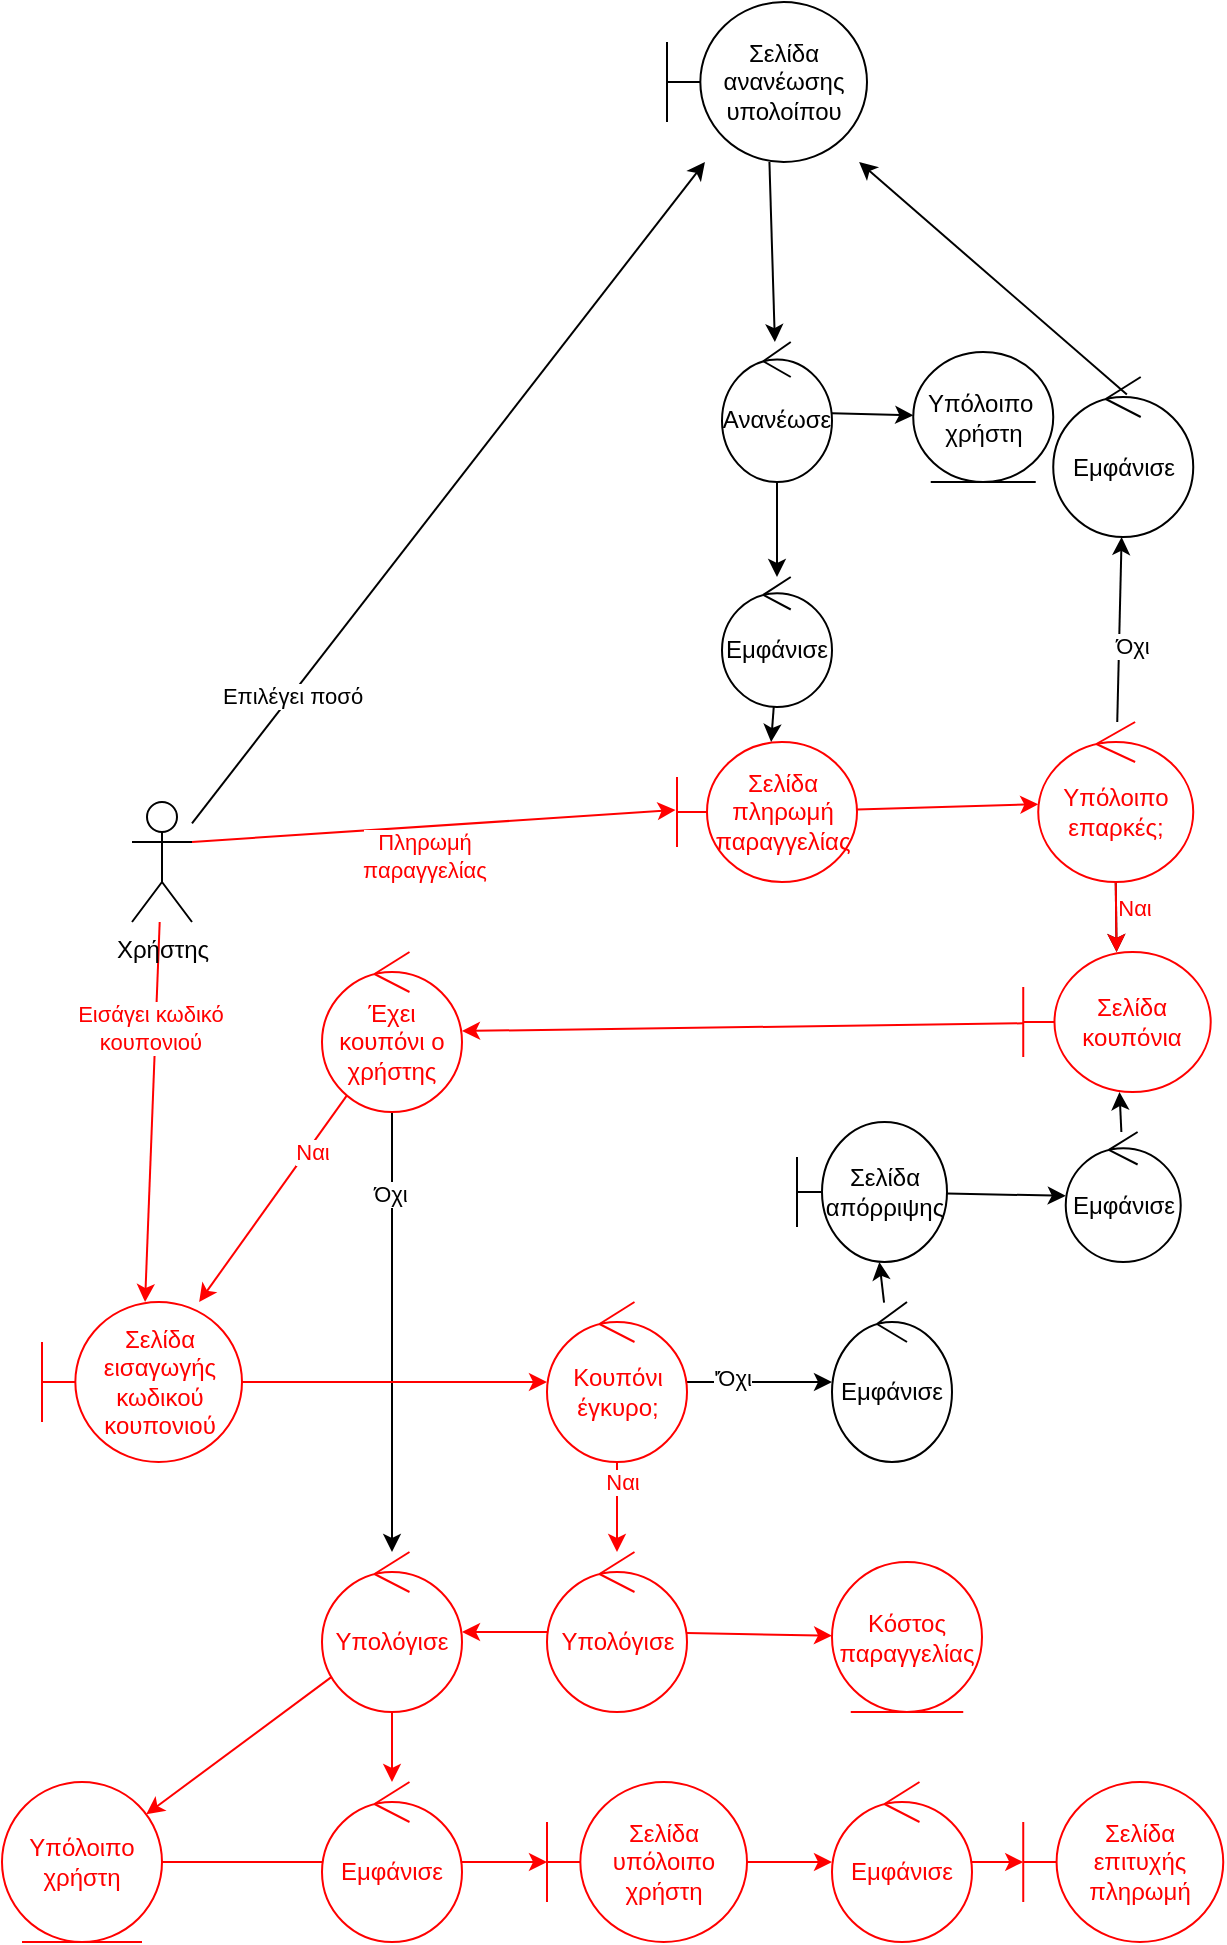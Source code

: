 <mxfile version="21.2.9" type="device">
  <diagram name="Σελίδα-1" id="WVEBd1sjFHavCeA0LY7U">
    <mxGraphModel dx="1615" dy="832" grid="1" gridSize="10" guides="1" tooltips="1" connect="1" arrows="1" fold="1" page="1" pageScale="1" pageWidth="1169" pageHeight="1654" math="0" shadow="0">
      <root>
        <mxCell id="0" />
        <mxCell id="1" parent="0" />
        <mxCell id="arP7l1wMcAtvW6ZHbNae-4" value="" style="rounded=0;orthogonalLoop=1;jettySize=auto;html=1;entryX=-0.008;entryY=0.485;entryDx=0;entryDy=0;entryPerimeter=0;exitX=1;exitY=0.333;exitDx=0;exitDy=0;exitPerimeter=0;fillColor=#ffe6cc;strokeColor=#FF0000;" parent="1" source="arP7l1wMcAtvW6ZHbNae-1" target="arP7l1wMcAtvW6ZHbNae-3" edge="1">
          <mxGeometry relative="1" as="geometry">
            <mxPoint x="270" y="557.313" as="sourcePoint" />
            <mxPoint x="410" y="529.996" as="targetPoint" />
          </mxGeometry>
        </mxCell>
        <mxCell id="arP7l1wMcAtvW6ZHbNae-5" value="Πληρωμή &lt;br&gt;παραγγελίας" style="edgeLabel;html=1;align=center;verticalAlign=middle;resizable=0;points=[];fontColor=#FF0000;" parent="arP7l1wMcAtvW6ZHbNae-4" vertex="1" connectable="0">
          <mxGeometry x="-0.287" y="3" relative="1" as="geometry">
            <mxPoint x="30" y="15" as="offset" />
          </mxGeometry>
        </mxCell>
        <mxCell id="arP7l1wMcAtvW6ZHbNae-14" value="" style="edgeStyle=none;rounded=0;orthogonalLoop=1;jettySize=auto;html=1;" parent="1" source="arP7l1wMcAtvW6ZHbNae-1" target="arP7l1wMcAtvW6ZHbNae-10" edge="1">
          <mxGeometry relative="1" as="geometry" />
        </mxCell>
        <mxCell id="arP7l1wMcAtvW6ZHbNae-15" value="Επιλέγει ποσό" style="edgeLabel;html=1;align=center;verticalAlign=middle;resizable=0;points=[];" parent="arP7l1wMcAtvW6ZHbNae-14" vertex="1" connectable="0">
          <mxGeometry x="-0.615" relative="1" as="geometry">
            <mxPoint as="offset" />
          </mxGeometry>
        </mxCell>
        <mxCell id="arP7l1wMcAtvW6ZHbNae-38" value="" style="edgeStyle=none;rounded=0;orthogonalLoop=1;jettySize=auto;html=1;strokeColor=#FF0000;" parent="1" source="arP7l1wMcAtvW6ZHbNae-1" target="arP7l1wMcAtvW6ZHbNae-35" edge="1">
          <mxGeometry relative="1" as="geometry" />
        </mxCell>
        <mxCell id="arP7l1wMcAtvW6ZHbNae-39" value="Εισάγει κωδικό&lt;br&gt;κουπονιού" style="edgeLabel;html=1;align=center;verticalAlign=middle;resizable=0;points=[];fontColor=#FF0000;" parent="arP7l1wMcAtvW6ZHbNae-38" vertex="1" connectable="0">
          <mxGeometry x="-0.447" y="-3" relative="1" as="geometry">
            <mxPoint as="offset" />
          </mxGeometry>
        </mxCell>
        <mxCell id="arP7l1wMcAtvW6ZHbNae-1" value="Χρήστης" style="shape=umlActor;verticalLabelPosition=bottom;verticalAlign=top;html=1;outlineConnect=0;" parent="1" vertex="1">
          <mxGeometry x="185" y="520" width="30" height="60" as="geometry" />
        </mxCell>
        <mxCell id="arP7l1wMcAtvW6ZHbNae-6" style="edgeStyle=none;rounded=0;orthogonalLoop=1;jettySize=auto;html=1;entryX=0;entryY=0.645;entryDx=0;entryDy=0;entryPerimeter=0;" parent="1" source="arP7l1wMcAtvW6ZHbNae-3" target="arP7l1wMcAtvW6ZHbNae-3" edge="1">
          <mxGeometry relative="1" as="geometry">
            <mxPoint x="410" y="530" as="targetPoint" />
          </mxGeometry>
        </mxCell>
        <mxCell id="arP7l1wMcAtvW6ZHbNae-9" value="" style="edgeStyle=none;rounded=0;orthogonalLoop=1;jettySize=auto;html=1;strokeColor=#FF0000;" parent="1" source="arP7l1wMcAtvW6ZHbNae-3" target="arP7l1wMcAtvW6ZHbNae-8" edge="1">
          <mxGeometry relative="1" as="geometry" />
        </mxCell>
        <mxCell id="arP7l1wMcAtvW6ZHbNae-3" value="&lt;font color=&quot;#ff0000&quot;&gt;Σελίδα πληρωμή παραγγελίας&lt;/font&gt;" style="shape=umlBoundary;whiteSpace=wrap;html=1;strokeColor=#FF0000;" parent="1" vertex="1">
          <mxGeometry x="457.5" y="490" width="90" height="70" as="geometry" />
        </mxCell>
        <mxCell id="arP7l1wMcAtvW6ZHbNae-13" value="" style="edgeStyle=none;rounded=0;orthogonalLoop=1;jettySize=auto;html=1;exitX=0.526;exitY=0.11;exitDx=0;exitDy=0;exitPerimeter=0;" parent="1" source="arP7l1wMcAtvW6ZHbNae-7" target="arP7l1wMcAtvW6ZHbNae-10" edge="1">
          <mxGeometry relative="1" as="geometry" />
        </mxCell>
        <mxCell id="arP7l1wMcAtvW6ZHbNae-7" value="Εμφάνισε" style="ellipse;shape=umlControl;whiteSpace=wrap;html=1;" parent="1" vertex="1">
          <mxGeometry x="645.62" y="307.5" width="70" height="80" as="geometry" />
        </mxCell>
        <mxCell id="arP7l1wMcAtvW6ZHbNae-11" value="" style="edgeStyle=none;rounded=0;orthogonalLoop=1;jettySize=auto;html=1;" parent="1" source="arP7l1wMcAtvW6ZHbNae-8" target="arP7l1wMcAtvW6ZHbNae-7" edge="1">
          <mxGeometry relative="1" as="geometry" />
        </mxCell>
        <mxCell id="arP7l1wMcAtvW6ZHbNae-12" value="Όχι" style="edgeLabel;html=1;align=center;verticalAlign=middle;resizable=0;points=[];" parent="arP7l1wMcAtvW6ZHbNae-11" vertex="1" connectable="0">
          <mxGeometry x="-0.583" y="-2" relative="1" as="geometry">
            <mxPoint x="5" y="-19" as="offset" />
          </mxGeometry>
        </mxCell>
        <mxCell id="arP7l1wMcAtvW6ZHbNae-43" value="" style="edgeStyle=none;rounded=0;orthogonalLoop=1;jettySize=auto;html=1;" parent="1" source="arP7l1wMcAtvW6ZHbNae-8" target="arP7l1wMcAtvW6ZHbNae-42" edge="1">
          <mxGeometry relative="1" as="geometry" />
        </mxCell>
        <mxCell id="arP7l1wMcAtvW6ZHbNae-56" value="Ναι" style="edgeLabel;html=1;align=center;verticalAlign=middle;resizable=0;points=[];fontColor=#FF0000;" parent="arP7l1wMcAtvW6ZHbNae-43" vertex="1" connectable="0">
          <mxGeometry x="-0.698" y="-1" relative="1" as="geometry">
            <mxPoint x="10" y="7" as="offset" />
          </mxGeometry>
        </mxCell>
        <mxCell id="arP7l1wMcAtvW6ZHbNae-57" value="" style="edgeStyle=none;rounded=0;orthogonalLoop=1;jettySize=auto;html=1;strokeColor=#FF0000;" parent="1" source="arP7l1wMcAtvW6ZHbNae-8" target="arP7l1wMcAtvW6ZHbNae-42" edge="1">
          <mxGeometry relative="1" as="geometry" />
        </mxCell>
        <mxCell id="arP7l1wMcAtvW6ZHbNae-8" value="&lt;font color=&quot;#ff0000&quot;&gt;Υπόλοιπο επαρκές;&lt;/font&gt;" style="ellipse;shape=umlControl;whiteSpace=wrap;html=1;strokeColor=#FF0000;" parent="1" vertex="1">
          <mxGeometry x="638.12" y="480" width="77.5" height="80" as="geometry" />
        </mxCell>
        <mxCell id="arP7l1wMcAtvW6ZHbNae-18" value="" style="edgeStyle=none;rounded=0;orthogonalLoop=1;jettySize=auto;html=1;" parent="1" source="arP7l1wMcAtvW6ZHbNae-10" target="arP7l1wMcAtvW6ZHbNae-17" edge="1">
          <mxGeometry relative="1" as="geometry" />
        </mxCell>
        <mxCell id="arP7l1wMcAtvW6ZHbNae-10" value="Σελίδα ανανέωσης υπολοίπου" style="shape=umlBoundary;whiteSpace=wrap;html=1;" parent="1" vertex="1">
          <mxGeometry x="452.5" y="120" width="100" height="80" as="geometry" />
        </mxCell>
        <mxCell id="arP7l1wMcAtvW6ZHbNae-20" value="" style="edgeStyle=none;rounded=0;orthogonalLoop=1;jettySize=auto;html=1;" parent="1" source="arP7l1wMcAtvW6ZHbNae-17" target="arP7l1wMcAtvW6ZHbNae-19" edge="1">
          <mxGeometry relative="1" as="geometry" />
        </mxCell>
        <mxCell id="2oB1TeBaPGXvDqjsX7vi-10" value="" style="edgeStyle=orthogonalEdgeStyle;rounded=0;orthogonalLoop=1;jettySize=auto;html=1;" edge="1" parent="1" source="arP7l1wMcAtvW6ZHbNae-17" target="arP7l1wMcAtvW6ZHbNae-27">
          <mxGeometry relative="1" as="geometry" />
        </mxCell>
        <mxCell id="arP7l1wMcAtvW6ZHbNae-17" value="Ανανέωσε" style="ellipse;shape=umlControl;whiteSpace=wrap;html=1;" parent="1" vertex="1">
          <mxGeometry x="480" y="290" width="55" height="70" as="geometry" />
        </mxCell>
        <mxCell id="arP7l1wMcAtvW6ZHbNae-19" value="Υπόλοιπο&amp;nbsp;&lt;br&gt;χρήστη" style="ellipse;shape=umlEntity;whiteSpace=wrap;html=1;" parent="1" vertex="1">
          <mxGeometry x="575.62" y="295" width="70" height="65" as="geometry" />
        </mxCell>
        <mxCell id="arP7l1wMcAtvW6ZHbNae-30" value="" style="edgeStyle=none;rounded=0;orthogonalLoop=1;jettySize=auto;html=1;" parent="1" source="arP7l1wMcAtvW6ZHbNae-27" target="arP7l1wMcAtvW6ZHbNae-3" edge="1">
          <mxGeometry relative="1" as="geometry" />
        </mxCell>
        <mxCell id="arP7l1wMcAtvW6ZHbNae-27" value="Εμφάνισε" style="ellipse;shape=umlControl;whiteSpace=wrap;html=1;" parent="1" vertex="1">
          <mxGeometry x="480" y="407.5" width="55" height="65" as="geometry" />
        </mxCell>
        <mxCell id="arP7l1wMcAtvW6ZHbNae-36" value="" style="edgeStyle=none;rounded=0;orthogonalLoop=1;jettySize=auto;html=1;strokeColor=#FF0000;" parent="1" source="arP7l1wMcAtvW6ZHbNae-32" target="arP7l1wMcAtvW6ZHbNae-35" edge="1">
          <mxGeometry relative="1" as="geometry" />
        </mxCell>
        <mxCell id="arP7l1wMcAtvW6ZHbNae-37" value="Ναι" style="edgeLabel;html=1;align=center;verticalAlign=middle;resizable=0;points=[];fontColor=#FF0000;" parent="arP7l1wMcAtvW6ZHbNae-36" vertex="1" connectable="0">
          <mxGeometry x="-0.474" y="2" relative="1" as="geometry">
            <mxPoint as="offset" />
          </mxGeometry>
        </mxCell>
        <mxCell id="arP7l1wMcAtvW6ZHbNae-72" value="" style="edgeStyle=none;rounded=0;orthogonalLoop=1;jettySize=auto;html=1;" parent="1" source="arP7l1wMcAtvW6ZHbNae-32" target="arP7l1wMcAtvW6ZHbNae-63" edge="1">
          <mxGeometry relative="1" as="geometry" />
        </mxCell>
        <mxCell id="arP7l1wMcAtvW6ZHbNae-73" value="Όχι" style="edgeLabel;html=1;align=center;verticalAlign=middle;resizable=0;points=[];" parent="arP7l1wMcAtvW6ZHbNae-72" vertex="1" connectable="0">
          <mxGeometry x="-0.63" y="-1" relative="1" as="geometry">
            <mxPoint as="offset" />
          </mxGeometry>
        </mxCell>
        <mxCell id="arP7l1wMcAtvW6ZHbNae-32" value="&lt;font color=&quot;#ff0000&quot;&gt;Έχει κουπόνι ο χρήστης&lt;/font&gt;" style="ellipse;shape=umlControl;whiteSpace=wrap;html=1;strokeColor=#FF0000;" parent="1" vertex="1">
          <mxGeometry x="280" y="595" width="70" height="80" as="geometry" />
        </mxCell>
        <mxCell id="arP7l1wMcAtvW6ZHbNae-41" value="" style="edgeStyle=none;rounded=0;orthogonalLoop=1;jettySize=auto;html=1;strokeColor=#FF0000;" parent="1" source="arP7l1wMcAtvW6ZHbNae-35" target="arP7l1wMcAtvW6ZHbNae-40" edge="1">
          <mxGeometry relative="1" as="geometry" />
        </mxCell>
        <mxCell id="arP7l1wMcAtvW6ZHbNae-35" value="&lt;font color=&quot;#ff0000&quot;&gt;Σελίδα εισαγωγής κωδικού κουπονιού&lt;/font&gt;" style="shape=umlBoundary;whiteSpace=wrap;html=1;strokeColor=#FF0000;" parent="1" vertex="1">
          <mxGeometry x="140" y="770" width="100" height="80" as="geometry" />
        </mxCell>
        <mxCell id="arP7l1wMcAtvW6ZHbNae-49" value="" style="edgeStyle=none;rounded=0;orthogonalLoop=1;jettySize=auto;html=1;" parent="1" source="arP7l1wMcAtvW6ZHbNae-40" target="arP7l1wMcAtvW6ZHbNae-48" edge="1">
          <mxGeometry relative="1" as="geometry" />
        </mxCell>
        <mxCell id="arP7l1wMcAtvW6ZHbNae-51" value="&#39;Όχι" style="edgeLabel;html=1;align=center;verticalAlign=middle;resizable=0;points=[];" parent="arP7l1wMcAtvW6ZHbNae-49" vertex="1" connectable="0">
          <mxGeometry x="-0.39" y="2" relative="1" as="geometry">
            <mxPoint as="offset" />
          </mxGeometry>
        </mxCell>
        <mxCell id="arP7l1wMcAtvW6ZHbNae-59" value="" style="edgeStyle=none;rounded=0;orthogonalLoop=1;jettySize=auto;html=1;strokeColor=#FF0000;" parent="1" source="arP7l1wMcAtvW6ZHbNae-40" target="arP7l1wMcAtvW6ZHbNae-58" edge="1">
          <mxGeometry relative="1" as="geometry" />
        </mxCell>
        <mxCell id="arP7l1wMcAtvW6ZHbNae-60" value="Ναι" style="edgeLabel;html=1;align=center;verticalAlign=middle;resizable=0;points=[];fontColor=#FF0000;" parent="arP7l1wMcAtvW6ZHbNae-59" vertex="1" connectable="0">
          <mxGeometry x="-0.568" y="2" relative="1" as="geometry">
            <mxPoint as="offset" />
          </mxGeometry>
        </mxCell>
        <mxCell id="arP7l1wMcAtvW6ZHbNae-40" value="&lt;font color=&quot;#ff0000&quot;&gt;Κουπόνι έγκυρο;&lt;/font&gt;" style="ellipse;shape=umlControl;whiteSpace=wrap;html=1;strokeColor=#FF0000;" parent="1" vertex="1">
          <mxGeometry x="392.5" y="770" width="70" height="80" as="geometry" />
        </mxCell>
        <mxCell id="arP7l1wMcAtvW6ZHbNae-44" value="" style="edgeStyle=none;rounded=0;orthogonalLoop=1;jettySize=auto;html=1;strokeColor=#FF0000;" parent="1" source="arP7l1wMcAtvW6ZHbNae-42" target="arP7l1wMcAtvW6ZHbNae-32" edge="1">
          <mxGeometry relative="1" as="geometry" />
        </mxCell>
        <mxCell id="arP7l1wMcAtvW6ZHbNae-42" value="&lt;font color=&quot;#ff0000&quot;&gt;Σελίδα κουπόνια&lt;/font&gt;" style="shape=umlBoundary;whiteSpace=wrap;html=1;strokeColor=#FF0000;" parent="1" vertex="1">
          <mxGeometry x="630.62" y="595" width="93.74" height="70" as="geometry" />
        </mxCell>
        <mxCell id="arP7l1wMcAtvW6ZHbNae-54" value="" style="edgeStyle=none;rounded=0;orthogonalLoop=1;jettySize=auto;html=1;" parent="1" source="arP7l1wMcAtvW6ZHbNae-45" target="arP7l1wMcAtvW6ZHbNae-53" edge="1">
          <mxGeometry relative="1" as="geometry" />
        </mxCell>
        <mxCell id="arP7l1wMcAtvW6ZHbNae-45" value="Σελίδα απόρριψης" style="shape=umlBoundary;whiteSpace=wrap;html=1;" parent="1" vertex="1">
          <mxGeometry x="517.5" y="680" width="75" height="70" as="geometry" />
        </mxCell>
        <mxCell id="arP7l1wMcAtvW6ZHbNae-50" value="" style="edgeStyle=none;rounded=0;orthogonalLoop=1;jettySize=auto;html=1;" parent="1" source="arP7l1wMcAtvW6ZHbNae-48" target="arP7l1wMcAtvW6ZHbNae-45" edge="1">
          <mxGeometry relative="1" as="geometry" />
        </mxCell>
        <mxCell id="arP7l1wMcAtvW6ZHbNae-48" value="Εμφάνισε" style="ellipse;shape=umlControl;whiteSpace=wrap;html=1;" parent="1" vertex="1">
          <mxGeometry x="535" y="770" width="60" height="80" as="geometry" />
        </mxCell>
        <mxCell id="arP7l1wMcAtvW6ZHbNae-55" value="" style="edgeStyle=none;rounded=0;orthogonalLoop=1;jettySize=auto;html=1;" parent="1" source="arP7l1wMcAtvW6ZHbNae-53" target="arP7l1wMcAtvW6ZHbNae-42" edge="1">
          <mxGeometry relative="1" as="geometry" />
        </mxCell>
        <mxCell id="arP7l1wMcAtvW6ZHbNae-53" value="Εμφάνισε" style="ellipse;shape=umlControl;whiteSpace=wrap;html=1;" parent="1" vertex="1">
          <mxGeometry x="651.87" y="685" width="57.5" height="65" as="geometry" />
        </mxCell>
        <mxCell id="arP7l1wMcAtvW6ZHbNae-62" value="" style="edgeStyle=none;rounded=0;orthogonalLoop=1;jettySize=auto;html=1;strokeColor=#FF0000;" parent="1" source="arP7l1wMcAtvW6ZHbNae-58" target="arP7l1wMcAtvW6ZHbNae-61" edge="1">
          <mxGeometry relative="1" as="geometry" />
        </mxCell>
        <mxCell id="arP7l1wMcAtvW6ZHbNae-64" value="" style="edgeStyle=none;rounded=0;orthogonalLoop=1;jettySize=auto;html=1;strokeColor=#FF0000;" parent="1" source="arP7l1wMcAtvW6ZHbNae-58" target="arP7l1wMcAtvW6ZHbNae-63" edge="1">
          <mxGeometry relative="1" as="geometry" />
        </mxCell>
        <mxCell id="arP7l1wMcAtvW6ZHbNae-58" value="&lt;font color=&quot;#ff0000&quot;&gt;Υπολόγισε&lt;/font&gt;" style="ellipse;shape=umlControl;whiteSpace=wrap;html=1;strokeColor=#FF0000;" parent="1" vertex="1">
          <mxGeometry x="392.5" y="895" width="70" height="80" as="geometry" />
        </mxCell>
        <mxCell id="arP7l1wMcAtvW6ZHbNae-61" value="&lt;font color=&quot;#ff0000&quot;&gt;Κόστος παραγγελίας&lt;/font&gt;" style="ellipse;shape=umlEntity;whiteSpace=wrap;html=1;strokeColor=#FF0000;" parent="1" vertex="1">
          <mxGeometry x="535" y="900" width="75" height="75" as="geometry" />
        </mxCell>
        <mxCell id="arP7l1wMcAtvW6ZHbNae-66" value="" style="edgeStyle=none;rounded=0;orthogonalLoop=1;jettySize=auto;html=1;strokeColor=#FF0000;" parent="1" source="arP7l1wMcAtvW6ZHbNae-63" target="arP7l1wMcAtvW6ZHbNae-65" edge="1">
          <mxGeometry relative="1" as="geometry" />
        </mxCell>
        <mxCell id="arP7l1wMcAtvW6ZHbNae-70" value="" style="edgeStyle=none;rounded=0;orthogonalLoop=1;jettySize=auto;html=1;strokeColor=#FF0000;" parent="1" source="arP7l1wMcAtvW6ZHbNae-63" target="arP7l1wMcAtvW6ZHbNae-69" edge="1">
          <mxGeometry relative="1" as="geometry" />
        </mxCell>
        <mxCell id="arP7l1wMcAtvW6ZHbNae-63" value="&lt;font color=&quot;#ff0000&quot;&gt;Υπολόγισε&lt;/font&gt;" style="ellipse;shape=umlControl;whiteSpace=wrap;html=1;strokeColor=#FF0000;" parent="1" vertex="1">
          <mxGeometry x="280" y="895" width="70" height="80" as="geometry" />
        </mxCell>
        <mxCell id="2oB1TeBaPGXvDqjsX7vi-4" value="" style="rounded=0;orthogonalLoop=1;jettySize=auto;html=1;endArrow=none;endFill=0;strokeColor=#FF0000;" edge="1" parent="1" source="arP7l1wMcAtvW6ZHbNae-65" target="arP7l1wMcAtvW6ZHbNae-69">
          <mxGeometry relative="1" as="geometry" />
        </mxCell>
        <mxCell id="arP7l1wMcAtvW6ZHbNae-65" value="&lt;font color=&quot;#ff0000&quot;&gt;Υπόλοιπο χρήστη&lt;/font&gt;" style="ellipse;shape=umlEntity;whiteSpace=wrap;html=1;strokeColor=#FF0000;" parent="1" vertex="1">
          <mxGeometry x="120" y="1010" width="80" height="80" as="geometry" />
        </mxCell>
        <mxCell id="arP7l1wMcAtvW6ZHbNae-75" value="" style="edgeStyle=none;rounded=0;orthogonalLoop=1;jettySize=auto;html=1;strokeColor=#FF0000;" parent="1" source="arP7l1wMcAtvW6ZHbNae-67" target="arP7l1wMcAtvW6ZHbNae-74" edge="1">
          <mxGeometry relative="1" as="geometry" />
        </mxCell>
        <mxCell id="arP7l1wMcAtvW6ZHbNae-67" value="&lt;font color=&quot;#ff0000&quot;&gt;Σελίδα υπόλοιπο χρήστη&lt;/font&gt;" style="shape=umlBoundary;whiteSpace=wrap;html=1;strokeColor=#FF0000;" parent="1" vertex="1">
          <mxGeometry x="392.5" y="1010" width="100" height="80" as="geometry" />
        </mxCell>
        <mxCell id="arP7l1wMcAtvW6ZHbNae-71" value="" style="edgeStyle=none;rounded=0;orthogonalLoop=1;jettySize=auto;html=1;strokeColor=#FF0000;" parent="1" source="arP7l1wMcAtvW6ZHbNae-69" target="arP7l1wMcAtvW6ZHbNae-67" edge="1">
          <mxGeometry relative="1" as="geometry" />
        </mxCell>
        <mxCell id="arP7l1wMcAtvW6ZHbNae-69" value="&lt;font color=&quot;#ff0000&quot;&gt;Εμφάνισε&lt;/font&gt;" style="ellipse;shape=umlControl;whiteSpace=wrap;html=1;strokeColor=#FF0000;" parent="1" vertex="1">
          <mxGeometry x="280" y="1010" width="70" height="80" as="geometry" />
        </mxCell>
        <mxCell id="arP7l1wMcAtvW6ZHbNae-77" value="" style="edgeStyle=none;rounded=0;orthogonalLoop=1;jettySize=auto;html=1;strokeColor=#FF0000;" parent="1" source="arP7l1wMcAtvW6ZHbNae-74" target="arP7l1wMcAtvW6ZHbNae-76" edge="1">
          <mxGeometry relative="1" as="geometry" />
        </mxCell>
        <mxCell id="arP7l1wMcAtvW6ZHbNae-74" value="&lt;font color=&quot;#ff0000&quot;&gt;Εμφάνισε&lt;/font&gt;" style="ellipse;shape=umlControl;whiteSpace=wrap;html=1;strokeColor=#FF0000;" parent="1" vertex="1">
          <mxGeometry x="535" y="1010" width="70" height="80" as="geometry" />
        </mxCell>
        <mxCell id="arP7l1wMcAtvW6ZHbNae-76" value="&lt;font color=&quot;#ff0000&quot;&gt;Σελίδα επιτυχής πληρωμή&lt;/font&gt;" style="shape=umlBoundary;whiteSpace=wrap;html=1;strokeColor=#FF0000;" parent="1" vertex="1">
          <mxGeometry x="630.62" y="1010" width="100" height="80" as="geometry" />
        </mxCell>
      </root>
    </mxGraphModel>
  </diagram>
</mxfile>
